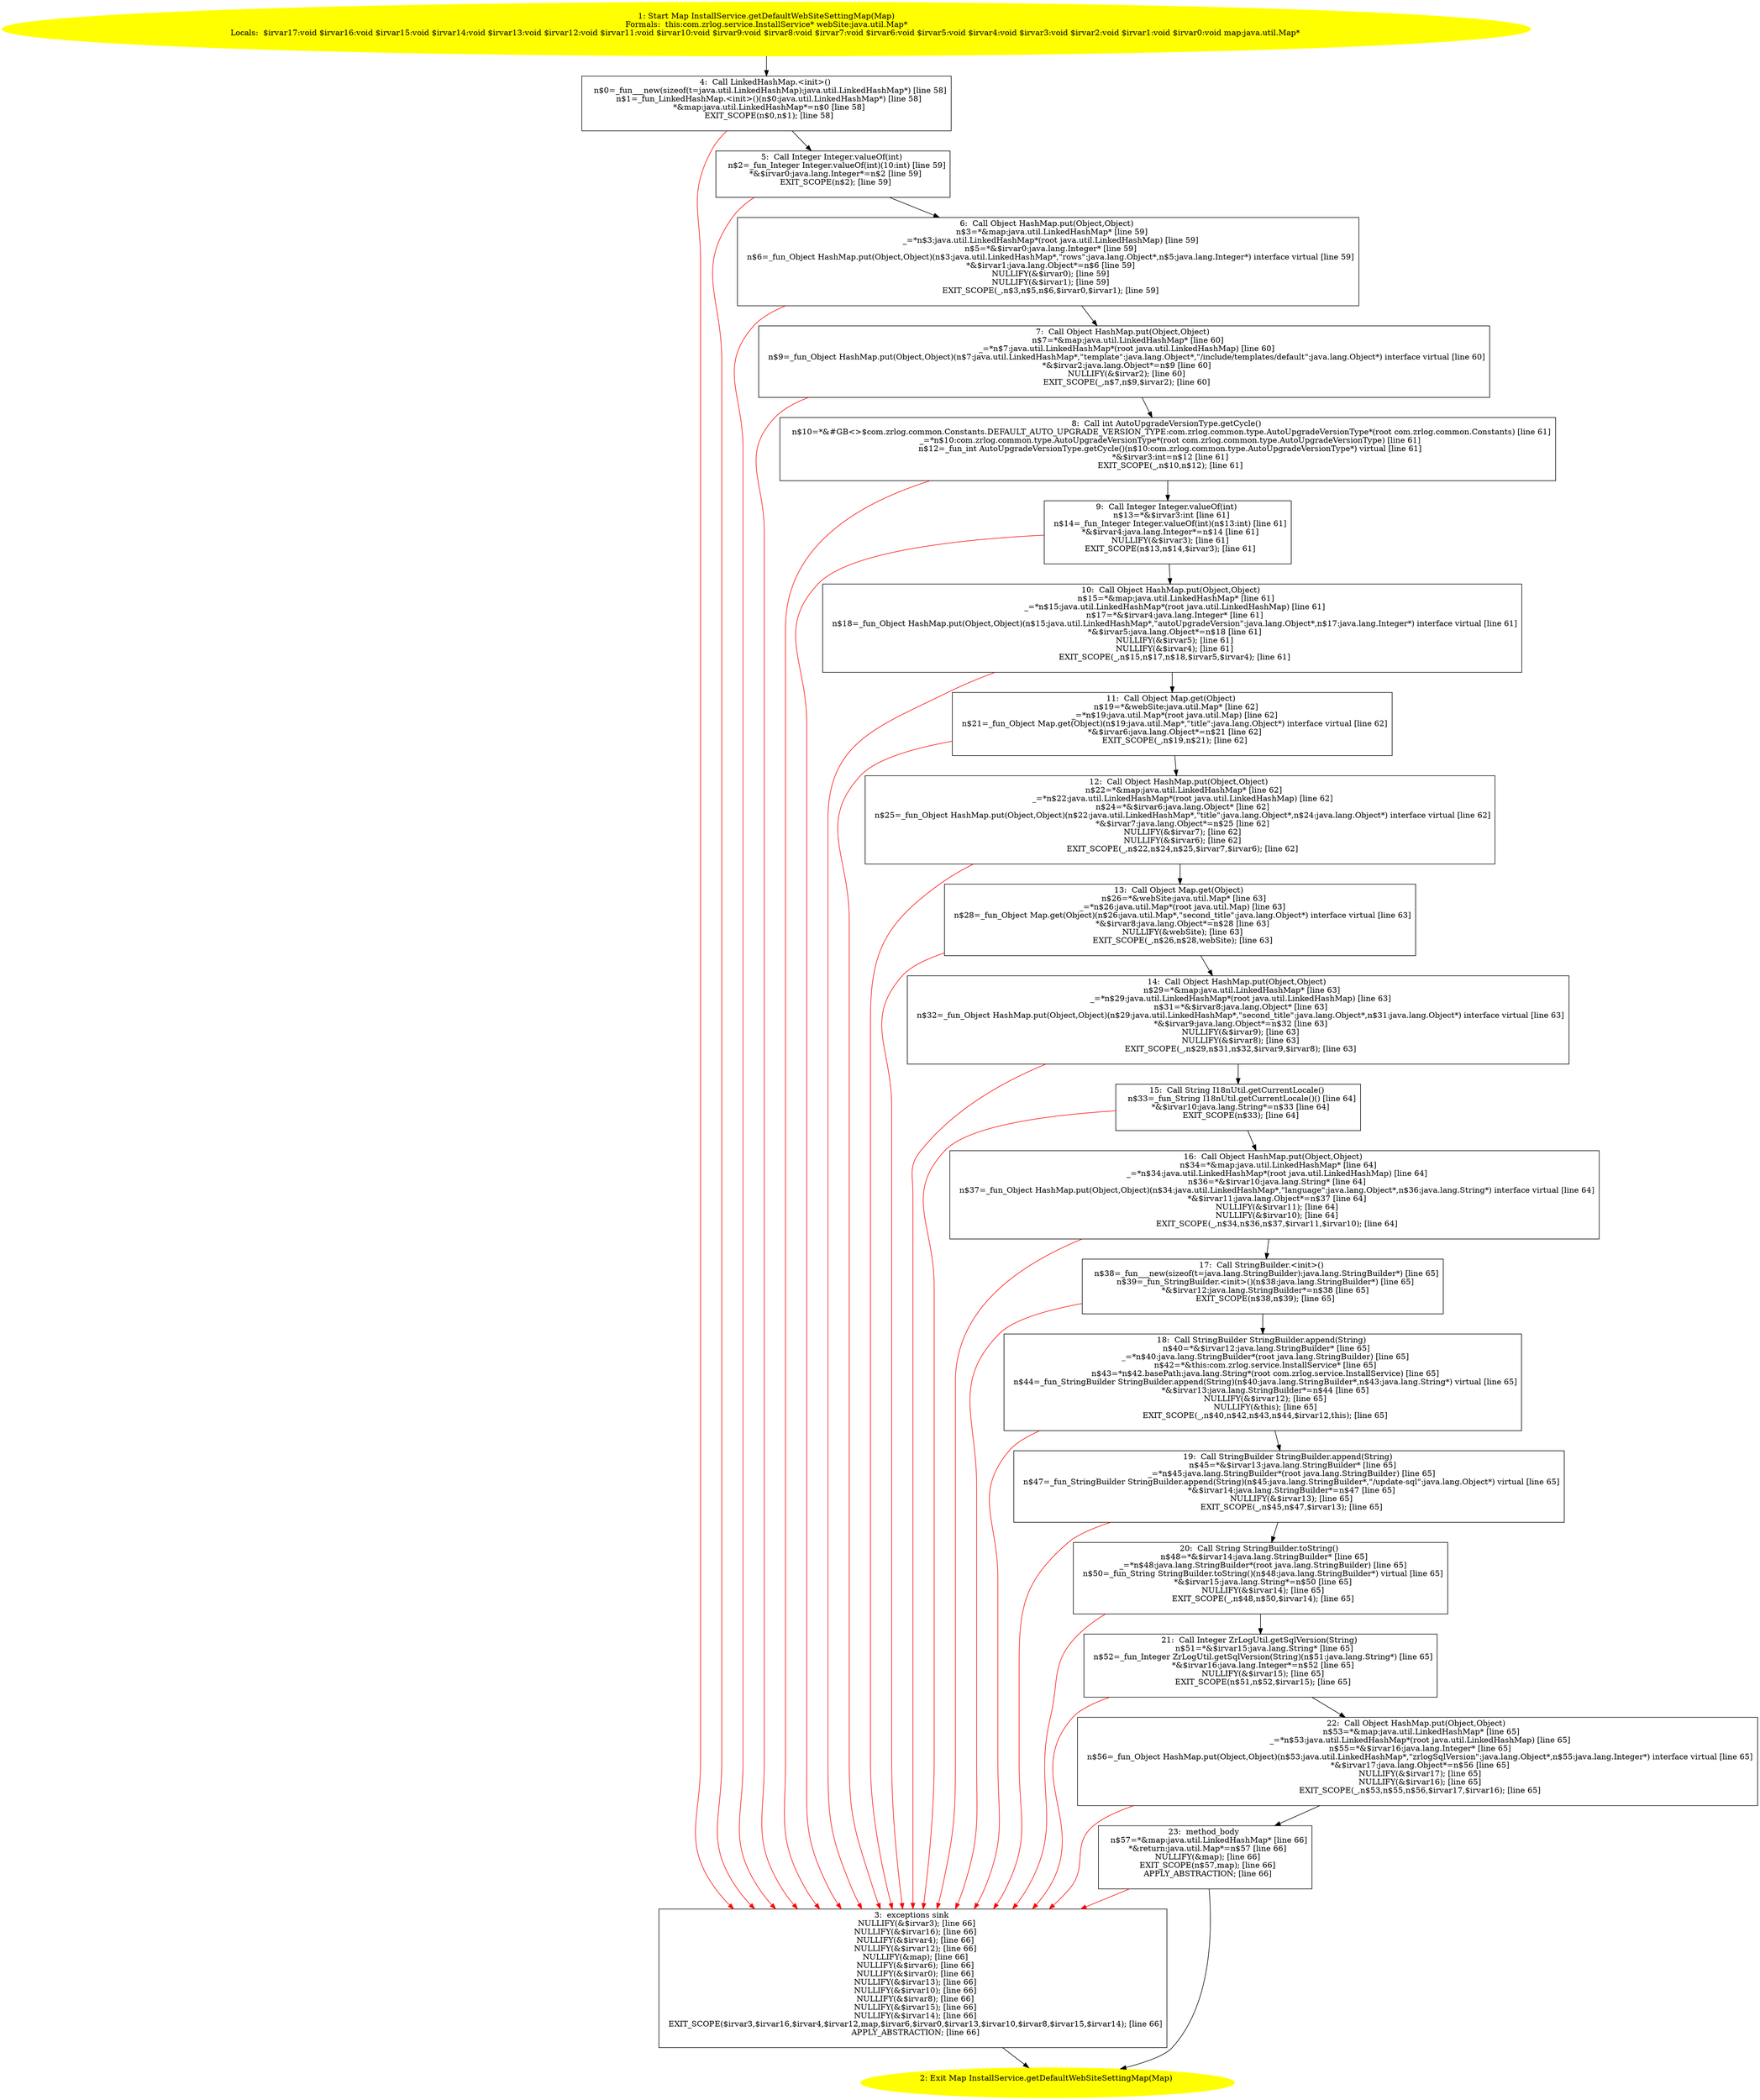 /* @generated */
digraph cfg {
"com.zrlog.service.InstallService.getDefaultWebSiteSettingMap(java.util.Map):java.util.Map.a23c484f511ff34923dbaa5e5004d5e8_1" [label="1: Start Map InstallService.getDefaultWebSiteSettingMap(Map)\nFormals:  this:com.zrlog.service.InstallService* webSite:java.util.Map*\nLocals:  $irvar17:void $irvar16:void $irvar15:void $irvar14:void $irvar13:void $irvar12:void $irvar11:void $irvar10:void $irvar9:void $irvar8:void $irvar7:void $irvar6:void $irvar5:void $irvar4:void $irvar3:void $irvar2:void $irvar1:void $irvar0:void map:java.util.Map* \n  " color=yellow style=filled]
	

	 "com.zrlog.service.InstallService.getDefaultWebSiteSettingMap(java.util.Map):java.util.Map.a23c484f511ff34923dbaa5e5004d5e8_1" -> "com.zrlog.service.InstallService.getDefaultWebSiteSettingMap(java.util.Map):java.util.Map.a23c484f511ff34923dbaa5e5004d5e8_4" ;
"com.zrlog.service.InstallService.getDefaultWebSiteSettingMap(java.util.Map):java.util.Map.a23c484f511ff34923dbaa5e5004d5e8_2" [label="2: Exit Map InstallService.getDefaultWebSiteSettingMap(Map) \n  " color=yellow style=filled]
	

"com.zrlog.service.InstallService.getDefaultWebSiteSettingMap(java.util.Map):java.util.Map.a23c484f511ff34923dbaa5e5004d5e8_3" [label="3:  exceptions sink \n   NULLIFY(&$irvar3); [line 66]\n  NULLIFY(&$irvar16); [line 66]\n  NULLIFY(&$irvar4); [line 66]\n  NULLIFY(&$irvar12); [line 66]\n  NULLIFY(&map); [line 66]\n  NULLIFY(&$irvar6); [line 66]\n  NULLIFY(&$irvar0); [line 66]\n  NULLIFY(&$irvar13); [line 66]\n  NULLIFY(&$irvar10); [line 66]\n  NULLIFY(&$irvar8); [line 66]\n  NULLIFY(&$irvar15); [line 66]\n  NULLIFY(&$irvar14); [line 66]\n  EXIT_SCOPE($irvar3,$irvar16,$irvar4,$irvar12,map,$irvar6,$irvar0,$irvar13,$irvar10,$irvar8,$irvar15,$irvar14); [line 66]\n  APPLY_ABSTRACTION; [line 66]\n " shape="box"]
	

	 "com.zrlog.service.InstallService.getDefaultWebSiteSettingMap(java.util.Map):java.util.Map.a23c484f511ff34923dbaa5e5004d5e8_3" -> "com.zrlog.service.InstallService.getDefaultWebSiteSettingMap(java.util.Map):java.util.Map.a23c484f511ff34923dbaa5e5004d5e8_2" ;
"com.zrlog.service.InstallService.getDefaultWebSiteSettingMap(java.util.Map):java.util.Map.a23c484f511ff34923dbaa5e5004d5e8_4" [label="4:  Call LinkedHashMap.<init>() \n   n$0=_fun___new(sizeof(t=java.util.LinkedHashMap):java.util.LinkedHashMap*) [line 58]\n  n$1=_fun_LinkedHashMap.<init>()(n$0:java.util.LinkedHashMap*) [line 58]\n  *&map:java.util.LinkedHashMap*=n$0 [line 58]\n  EXIT_SCOPE(n$0,n$1); [line 58]\n " shape="box"]
	

	 "com.zrlog.service.InstallService.getDefaultWebSiteSettingMap(java.util.Map):java.util.Map.a23c484f511ff34923dbaa5e5004d5e8_4" -> "com.zrlog.service.InstallService.getDefaultWebSiteSettingMap(java.util.Map):java.util.Map.a23c484f511ff34923dbaa5e5004d5e8_5" ;
	 "com.zrlog.service.InstallService.getDefaultWebSiteSettingMap(java.util.Map):java.util.Map.a23c484f511ff34923dbaa5e5004d5e8_4" -> "com.zrlog.service.InstallService.getDefaultWebSiteSettingMap(java.util.Map):java.util.Map.a23c484f511ff34923dbaa5e5004d5e8_3" [color="red" ];
"com.zrlog.service.InstallService.getDefaultWebSiteSettingMap(java.util.Map):java.util.Map.a23c484f511ff34923dbaa5e5004d5e8_5" [label="5:  Call Integer Integer.valueOf(int) \n   n$2=_fun_Integer Integer.valueOf(int)(10:int) [line 59]\n  *&$irvar0:java.lang.Integer*=n$2 [line 59]\n  EXIT_SCOPE(n$2); [line 59]\n " shape="box"]
	

	 "com.zrlog.service.InstallService.getDefaultWebSiteSettingMap(java.util.Map):java.util.Map.a23c484f511ff34923dbaa5e5004d5e8_5" -> "com.zrlog.service.InstallService.getDefaultWebSiteSettingMap(java.util.Map):java.util.Map.a23c484f511ff34923dbaa5e5004d5e8_6" ;
	 "com.zrlog.service.InstallService.getDefaultWebSiteSettingMap(java.util.Map):java.util.Map.a23c484f511ff34923dbaa5e5004d5e8_5" -> "com.zrlog.service.InstallService.getDefaultWebSiteSettingMap(java.util.Map):java.util.Map.a23c484f511ff34923dbaa5e5004d5e8_3" [color="red" ];
"com.zrlog.service.InstallService.getDefaultWebSiteSettingMap(java.util.Map):java.util.Map.a23c484f511ff34923dbaa5e5004d5e8_6" [label="6:  Call Object HashMap.put(Object,Object) \n   n$3=*&map:java.util.LinkedHashMap* [line 59]\n  _=*n$3:java.util.LinkedHashMap*(root java.util.LinkedHashMap) [line 59]\n  n$5=*&$irvar0:java.lang.Integer* [line 59]\n  n$6=_fun_Object HashMap.put(Object,Object)(n$3:java.util.LinkedHashMap*,\"rows\":java.lang.Object*,n$5:java.lang.Integer*) interface virtual [line 59]\n  *&$irvar1:java.lang.Object*=n$6 [line 59]\n  NULLIFY(&$irvar0); [line 59]\n  NULLIFY(&$irvar1); [line 59]\n  EXIT_SCOPE(_,n$3,n$5,n$6,$irvar0,$irvar1); [line 59]\n " shape="box"]
	

	 "com.zrlog.service.InstallService.getDefaultWebSiteSettingMap(java.util.Map):java.util.Map.a23c484f511ff34923dbaa5e5004d5e8_6" -> "com.zrlog.service.InstallService.getDefaultWebSiteSettingMap(java.util.Map):java.util.Map.a23c484f511ff34923dbaa5e5004d5e8_7" ;
	 "com.zrlog.service.InstallService.getDefaultWebSiteSettingMap(java.util.Map):java.util.Map.a23c484f511ff34923dbaa5e5004d5e8_6" -> "com.zrlog.service.InstallService.getDefaultWebSiteSettingMap(java.util.Map):java.util.Map.a23c484f511ff34923dbaa5e5004d5e8_3" [color="red" ];
"com.zrlog.service.InstallService.getDefaultWebSiteSettingMap(java.util.Map):java.util.Map.a23c484f511ff34923dbaa5e5004d5e8_7" [label="7:  Call Object HashMap.put(Object,Object) \n   n$7=*&map:java.util.LinkedHashMap* [line 60]\n  _=*n$7:java.util.LinkedHashMap*(root java.util.LinkedHashMap) [line 60]\n  n$9=_fun_Object HashMap.put(Object,Object)(n$7:java.util.LinkedHashMap*,\"template\":java.lang.Object*,\"/include/templates/default\":java.lang.Object*) interface virtual [line 60]\n  *&$irvar2:java.lang.Object*=n$9 [line 60]\n  NULLIFY(&$irvar2); [line 60]\n  EXIT_SCOPE(_,n$7,n$9,$irvar2); [line 60]\n " shape="box"]
	

	 "com.zrlog.service.InstallService.getDefaultWebSiteSettingMap(java.util.Map):java.util.Map.a23c484f511ff34923dbaa5e5004d5e8_7" -> "com.zrlog.service.InstallService.getDefaultWebSiteSettingMap(java.util.Map):java.util.Map.a23c484f511ff34923dbaa5e5004d5e8_8" ;
	 "com.zrlog.service.InstallService.getDefaultWebSiteSettingMap(java.util.Map):java.util.Map.a23c484f511ff34923dbaa5e5004d5e8_7" -> "com.zrlog.service.InstallService.getDefaultWebSiteSettingMap(java.util.Map):java.util.Map.a23c484f511ff34923dbaa5e5004d5e8_3" [color="red" ];
"com.zrlog.service.InstallService.getDefaultWebSiteSettingMap(java.util.Map):java.util.Map.a23c484f511ff34923dbaa5e5004d5e8_8" [label="8:  Call int AutoUpgradeVersionType.getCycle() \n   n$10=*&#GB<>$com.zrlog.common.Constants.DEFAULT_AUTO_UPGRADE_VERSION_TYPE:com.zrlog.common.type.AutoUpgradeVersionType*(root com.zrlog.common.Constants) [line 61]\n  _=*n$10:com.zrlog.common.type.AutoUpgradeVersionType*(root com.zrlog.common.type.AutoUpgradeVersionType) [line 61]\n  n$12=_fun_int AutoUpgradeVersionType.getCycle()(n$10:com.zrlog.common.type.AutoUpgradeVersionType*) virtual [line 61]\n  *&$irvar3:int=n$12 [line 61]\n  EXIT_SCOPE(_,n$10,n$12); [line 61]\n " shape="box"]
	

	 "com.zrlog.service.InstallService.getDefaultWebSiteSettingMap(java.util.Map):java.util.Map.a23c484f511ff34923dbaa5e5004d5e8_8" -> "com.zrlog.service.InstallService.getDefaultWebSiteSettingMap(java.util.Map):java.util.Map.a23c484f511ff34923dbaa5e5004d5e8_9" ;
	 "com.zrlog.service.InstallService.getDefaultWebSiteSettingMap(java.util.Map):java.util.Map.a23c484f511ff34923dbaa5e5004d5e8_8" -> "com.zrlog.service.InstallService.getDefaultWebSiteSettingMap(java.util.Map):java.util.Map.a23c484f511ff34923dbaa5e5004d5e8_3" [color="red" ];
"com.zrlog.service.InstallService.getDefaultWebSiteSettingMap(java.util.Map):java.util.Map.a23c484f511ff34923dbaa5e5004d5e8_9" [label="9:  Call Integer Integer.valueOf(int) \n   n$13=*&$irvar3:int [line 61]\n  n$14=_fun_Integer Integer.valueOf(int)(n$13:int) [line 61]\n  *&$irvar4:java.lang.Integer*=n$14 [line 61]\n  NULLIFY(&$irvar3); [line 61]\n  EXIT_SCOPE(n$13,n$14,$irvar3); [line 61]\n " shape="box"]
	

	 "com.zrlog.service.InstallService.getDefaultWebSiteSettingMap(java.util.Map):java.util.Map.a23c484f511ff34923dbaa5e5004d5e8_9" -> "com.zrlog.service.InstallService.getDefaultWebSiteSettingMap(java.util.Map):java.util.Map.a23c484f511ff34923dbaa5e5004d5e8_10" ;
	 "com.zrlog.service.InstallService.getDefaultWebSiteSettingMap(java.util.Map):java.util.Map.a23c484f511ff34923dbaa5e5004d5e8_9" -> "com.zrlog.service.InstallService.getDefaultWebSiteSettingMap(java.util.Map):java.util.Map.a23c484f511ff34923dbaa5e5004d5e8_3" [color="red" ];
"com.zrlog.service.InstallService.getDefaultWebSiteSettingMap(java.util.Map):java.util.Map.a23c484f511ff34923dbaa5e5004d5e8_10" [label="10:  Call Object HashMap.put(Object,Object) \n   n$15=*&map:java.util.LinkedHashMap* [line 61]\n  _=*n$15:java.util.LinkedHashMap*(root java.util.LinkedHashMap) [line 61]\n  n$17=*&$irvar4:java.lang.Integer* [line 61]\n  n$18=_fun_Object HashMap.put(Object,Object)(n$15:java.util.LinkedHashMap*,\"autoUpgradeVersion\":java.lang.Object*,n$17:java.lang.Integer*) interface virtual [line 61]\n  *&$irvar5:java.lang.Object*=n$18 [line 61]\n  NULLIFY(&$irvar5); [line 61]\n  NULLIFY(&$irvar4); [line 61]\n  EXIT_SCOPE(_,n$15,n$17,n$18,$irvar5,$irvar4); [line 61]\n " shape="box"]
	

	 "com.zrlog.service.InstallService.getDefaultWebSiteSettingMap(java.util.Map):java.util.Map.a23c484f511ff34923dbaa5e5004d5e8_10" -> "com.zrlog.service.InstallService.getDefaultWebSiteSettingMap(java.util.Map):java.util.Map.a23c484f511ff34923dbaa5e5004d5e8_11" ;
	 "com.zrlog.service.InstallService.getDefaultWebSiteSettingMap(java.util.Map):java.util.Map.a23c484f511ff34923dbaa5e5004d5e8_10" -> "com.zrlog.service.InstallService.getDefaultWebSiteSettingMap(java.util.Map):java.util.Map.a23c484f511ff34923dbaa5e5004d5e8_3" [color="red" ];
"com.zrlog.service.InstallService.getDefaultWebSiteSettingMap(java.util.Map):java.util.Map.a23c484f511ff34923dbaa5e5004d5e8_11" [label="11:  Call Object Map.get(Object) \n   n$19=*&webSite:java.util.Map* [line 62]\n  _=*n$19:java.util.Map*(root java.util.Map) [line 62]\n  n$21=_fun_Object Map.get(Object)(n$19:java.util.Map*,\"title\":java.lang.Object*) interface virtual [line 62]\n  *&$irvar6:java.lang.Object*=n$21 [line 62]\n  EXIT_SCOPE(_,n$19,n$21); [line 62]\n " shape="box"]
	

	 "com.zrlog.service.InstallService.getDefaultWebSiteSettingMap(java.util.Map):java.util.Map.a23c484f511ff34923dbaa5e5004d5e8_11" -> "com.zrlog.service.InstallService.getDefaultWebSiteSettingMap(java.util.Map):java.util.Map.a23c484f511ff34923dbaa5e5004d5e8_12" ;
	 "com.zrlog.service.InstallService.getDefaultWebSiteSettingMap(java.util.Map):java.util.Map.a23c484f511ff34923dbaa5e5004d5e8_11" -> "com.zrlog.service.InstallService.getDefaultWebSiteSettingMap(java.util.Map):java.util.Map.a23c484f511ff34923dbaa5e5004d5e8_3" [color="red" ];
"com.zrlog.service.InstallService.getDefaultWebSiteSettingMap(java.util.Map):java.util.Map.a23c484f511ff34923dbaa5e5004d5e8_12" [label="12:  Call Object HashMap.put(Object,Object) \n   n$22=*&map:java.util.LinkedHashMap* [line 62]\n  _=*n$22:java.util.LinkedHashMap*(root java.util.LinkedHashMap) [line 62]\n  n$24=*&$irvar6:java.lang.Object* [line 62]\n  n$25=_fun_Object HashMap.put(Object,Object)(n$22:java.util.LinkedHashMap*,\"title\":java.lang.Object*,n$24:java.lang.Object*) interface virtual [line 62]\n  *&$irvar7:java.lang.Object*=n$25 [line 62]\n  NULLIFY(&$irvar7); [line 62]\n  NULLIFY(&$irvar6); [line 62]\n  EXIT_SCOPE(_,n$22,n$24,n$25,$irvar7,$irvar6); [line 62]\n " shape="box"]
	

	 "com.zrlog.service.InstallService.getDefaultWebSiteSettingMap(java.util.Map):java.util.Map.a23c484f511ff34923dbaa5e5004d5e8_12" -> "com.zrlog.service.InstallService.getDefaultWebSiteSettingMap(java.util.Map):java.util.Map.a23c484f511ff34923dbaa5e5004d5e8_13" ;
	 "com.zrlog.service.InstallService.getDefaultWebSiteSettingMap(java.util.Map):java.util.Map.a23c484f511ff34923dbaa5e5004d5e8_12" -> "com.zrlog.service.InstallService.getDefaultWebSiteSettingMap(java.util.Map):java.util.Map.a23c484f511ff34923dbaa5e5004d5e8_3" [color="red" ];
"com.zrlog.service.InstallService.getDefaultWebSiteSettingMap(java.util.Map):java.util.Map.a23c484f511ff34923dbaa5e5004d5e8_13" [label="13:  Call Object Map.get(Object) \n   n$26=*&webSite:java.util.Map* [line 63]\n  _=*n$26:java.util.Map*(root java.util.Map) [line 63]\n  n$28=_fun_Object Map.get(Object)(n$26:java.util.Map*,\"second_title\":java.lang.Object*) interface virtual [line 63]\n  *&$irvar8:java.lang.Object*=n$28 [line 63]\n  NULLIFY(&webSite); [line 63]\n  EXIT_SCOPE(_,n$26,n$28,webSite); [line 63]\n " shape="box"]
	

	 "com.zrlog.service.InstallService.getDefaultWebSiteSettingMap(java.util.Map):java.util.Map.a23c484f511ff34923dbaa5e5004d5e8_13" -> "com.zrlog.service.InstallService.getDefaultWebSiteSettingMap(java.util.Map):java.util.Map.a23c484f511ff34923dbaa5e5004d5e8_14" ;
	 "com.zrlog.service.InstallService.getDefaultWebSiteSettingMap(java.util.Map):java.util.Map.a23c484f511ff34923dbaa5e5004d5e8_13" -> "com.zrlog.service.InstallService.getDefaultWebSiteSettingMap(java.util.Map):java.util.Map.a23c484f511ff34923dbaa5e5004d5e8_3" [color="red" ];
"com.zrlog.service.InstallService.getDefaultWebSiteSettingMap(java.util.Map):java.util.Map.a23c484f511ff34923dbaa5e5004d5e8_14" [label="14:  Call Object HashMap.put(Object,Object) \n   n$29=*&map:java.util.LinkedHashMap* [line 63]\n  _=*n$29:java.util.LinkedHashMap*(root java.util.LinkedHashMap) [line 63]\n  n$31=*&$irvar8:java.lang.Object* [line 63]\n  n$32=_fun_Object HashMap.put(Object,Object)(n$29:java.util.LinkedHashMap*,\"second_title\":java.lang.Object*,n$31:java.lang.Object*) interface virtual [line 63]\n  *&$irvar9:java.lang.Object*=n$32 [line 63]\n  NULLIFY(&$irvar9); [line 63]\n  NULLIFY(&$irvar8); [line 63]\n  EXIT_SCOPE(_,n$29,n$31,n$32,$irvar9,$irvar8); [line 63]\n " shape="box"]
	

	 "com.zrlog.service.InstallService.getDefaultWebSiteSettingMap(java.util.Map):java.util.Map.a23c484f511ff34923dbaa5e5004d5e8_14" -> "com.zrlog.service.InstallService.getDefaultWebSiteSettingMap(java.util.Map):java.util.Map.a23c484f511ff34923dbaa5e5004d5e8_15" ;
	 "com.zrlog.service.InstallService.getDefaultWebSiteSettingMap(java.util.Map):java.util.Map.a23c484f511ff34923dbaa5e5004d5e8_14" -> "com.zrlog.service.InstallService.getDefaultWebSiteSettingMap(java.util.Map):java.util.Map.a23c484f511ff34923dbaa5e5004d5e8_3" [color="red" ];
"com.zrlog.service.InstallService.getDefaultWebSiteSettingMap(java.util.Map):java.util.Map.a23c484f511ff34923dbaa5e5004d5e8_15" [label="15:  Call String I18nUtil.getCurrentLocale() \n   n$33=_fun_String I18nUtil.getCurrentLocale()() [line 64]\n  *&$irvar10:java.lang.String*=n$33 [line 64]\n  EXIT_SCOPE(n$33); [line 64]\n " shape="box"]
	

	 "com.zrlog.service.InstallService.getDefaultWebSiteSettingMap(java.util.Map):java.util.Map.a23c484f511ff34923dbaa5e5004d5e8_15" -> "com.zrlog.service.InstallService.getDefaultWebSiteSettingMap(java.util.Map):java.util.Map.a23c484f511ff34923dbaa5e5004d5e8_16" ;
	 "com.zrlog.service.InstallService.getDefaultWebSiteSettingMap(java.util.Map):java.util.Map.a23c484f511ff34923dbaa5e5004d5e8_15" -> "com.zrlog.service.InstallService.getDefaultWebSiteSettingMap(java.util.Map):java.util.Map.a23c484f511ff34923dbaa5e5004d5e8_3" [color="red" ];
"com.zrlog.service.InstallService.getDefaultWebSiteSettingMap(java.util.Map):java.util.Map.a23c484f511ff34923dbaa5e5004d5e8_16" [label="16:  Call Object HashMap.put(Object,Object) \n   n$34=*&map:java.util.LinkedHashMap* [line 64]\n  _=*n$34:java.util.LinkedHashMap*(root java.util.LinkedHashMap) [line 64]\n  n$36=*&$irvar10:java.lang.String* [line 64]\n  n$37=_fun_Object HashMap.put(Object,Object)(n$34:java.util.LinkedHashMap*,\"language\":java.lang.Object*,n$36:java.lang.String*) interface virtual [line 64]\n  *&$irvar11:java.lang.Object*=n$37 [line 64]\n  NULLIFY(&$irvar11); [line 64]\n  NULLIFY(&$irvar10); [line 64]\n  EXIT_SCOPE(_,n$34,n$36,n$37,$irvar11,$irvar10); [line 64]\n " shape="box"]
	

	 "com.zrlog.service.InstallService.getDefaultWebSiteSettingMap(java.util.Map):java.util.Map.a23c484f511ff34923dbaa5e5004d5e8_16" -> "com.zrlog.service.InstallService.getDefaultWebSiteSettingMap(java.util.Map):java.util.Map.a23c484f511ff34923dbaa5e5004d5e8_17" ;
	 "com.zrlog.service.InstallService.getDefaultWebSiteSettingMap(java.util.Map):java.util.Map.a23c484f511ff34923dbaa5e5004d5e8_16" -> "com.zrlog.service.InstallService.getDefaultWebSiteSettingMap(java.util.Map):java.util.Map.a23c484f511ff34923dbaa5e5004d5e8_3" [color="red" ];
"com.zrlog.service.InstallService.getDefaultWebSiteSettingMap(java.util.Map):java.util.Map.a23c484f511ff34923dbaa5e5004d5e8_17" [label="17:  Call StringBuilder.<init>() \n   n$38=_fun___new(sizeof(t=java.lang.StringBuilder):java.lang.StringBuilder*) [line 65]\n  n$39=_fun_StringBuilder.<init>()(n$38:java.lang.StringBuilder*) [line 65]\n  *&$irvar12:java.lang.StringBuilder*=n$38 [line 65]\n  EXIT_SCOPE(n$38,n$39); [line 65]\n " shape="box"]
	

	 "com.zrlog.service.InstallService.getDefaultWebSiteSettingMap(java.util.Map):java.util.Map.a23c484f511ff34923dbaa5e5004d5e8_17" -> "com.zrlog.service.InstallService.getDefaultWebSiteSettingMap(java.util.Map):java.util.Map.a23c484f511ff34923dbaa5e5004d5e8_18" ;
	 "com.zrlog.service.InstallService.getDefaultWebSiteSettingMap(java.util.Map):java.util.Map.a23c484f511ff34923dbaa5e5004d5e8_17" -> "com.zrlog.service.InstallService.getDefaultWebSiteSettingMap(java.util.Map):java.util.Map.a23c484f511ff34923dbaa5e5004d5e8_3" [color="red" ];
"com.zrlog.service.InstallService.getDefaultWebSiteSettingMap(java.util.Map):java.util.Map.a23c484f511ff34923dbaa5e5004d5e8_18" [label="18:  Call StringBuilder StringBuilder.append(String) \n   n$40=*&$irvar12:java.lang.StringBuilder* [line 65]\n  _=*n$40:java.lang.StringBuilder*(root java.lang.StringBuilder) [line 65]\n  n$42=*&this:com.zrlog.service.InstallService* [line 65]\n  n$43=*n$42.basePath:java.lang.String*(root com.zrlog.service.InstallService) [line 65]\n  n$44=_fun_StringBuilder StringBuilder.append(String)(n$40:java.lang.StringBuilder*,n$43:java.lang.String*) virtual [line 65]\n  *&$irvar13:java.lang.StringBuilder*=n$44 [line 65]\n  NULLIFY(&$irvar12); [line 65]\n  NULLIFY(&this); [line 65]\n  EXIT_SCOPE(_,n$40,n$42,n$43,n$44,$irvar12,this); [line 65]\n " shape="box"]
	

	 "com.zrlog.service.InstallService.getDefaultWebSiteSettingMap(java.util.Map):java.util.Map.a23c484f511ff34923dbaa5e5004d5e8_18" -> "com.zrlog.service.InstallService.getDefaultWebSiteSettingMap(java.util.Map):java.util.Map.a23c484f511ff34923dbaa5e5004d5e8_19" ;
	 "com.zrlog.service.InstallService.getDefaultWebSiteSettingMap(java.util.Map):java.util.Map.a23c484f511ff34923dbaa5e5004d5e8_18" -> "com.zrlog.service.InstallService.getDefaultWebSiteSettingMap(java.util.Map):java.util.Map.a23c484f511ff34923dbaa5e5004d5e8_3" [color="red" ];
"com.zrlog.service.InstallService.getDefaultWebSiteSettingMap(java.util.Map):java.util.Map.a23c484f511ff34923dbaa5e5004d5e8_19" [label="19:  Call StringBuilder StringBuilder.append(String) \n   n$45=*&$irvar13:java.lang.StringBuilder* [line 65]\n  _=*n$45:java.lang.StringBuilder*(root java.lang.StringBuilder) [line 65]\n  n$47=_fun_StringBuilder StringBuilder.append(String)(n$45:java.lang.StringBuilder*,\"/update-sql\":java.lang.Object*) virtual [line 65]\n  *&$irvar14:java.lang.StringBuilder*=n$47 [line 65]\n  NULLIFY(&$irvar13); [line 65]\n  EXIT_SCOPE(_,n$45,n$47,$irvar13); [line 65]\n " shape="box"]
	

	 "com.zrlog.service.InstallService.getDefaultWebSiteSettingMap(java.util.Map):java.util.Map.a23c484f511ff34923dbaa5e5004d5e8_19" -> "com.zrlog.service.InstallService.getDefaultWebSiteSettingMap(java.util.Map):java.util.Map.a23c484f511ff34923dbaa5e5004d5e8_20" ;
	 "com.zrlog.service.InstallService.getDefaultWebSiteSettingMap(java.util.Map):java.util.Map.a23c484f511ff34923dbaa5e5004d5e8_19" -> "com.zrlog.service.InstallService.getDefaultWebSiteSettingMap(java.util.Map):java.util.Map.a23c484f511ff34923dbaa5e5004d5e8_3" [color="red" ];
"com.zrlog.service.InstallService.getDefaultWebSiteSettingMap(java.util.Map):java.util.Map.a23c484f511ff34923dbaa5e5004d5e8_20" [label="20:  Call String StringBuilder.toString() \n   n$48=*&$irvar14:java.lang.StringBuilder* [line 65]\n  _=*n$48:java.lang.StringBuilder*(root java.lang.StringBuilder) [line 65]\n  n$50=_fun_String StringBuilder.toString()(n$48:java.lang.StringBuilder*) virtual [line 65]\n  *&$irvar15:java.lang.String*=n$50 [line 65]\n  NULLIFY(&$irvar14); [line 65]\n  EXIT_SCOPE(_,n$48,n$50,$irvar14); [line 65]\n " shape="box"]
	

	 "com.zrlog.service.InstallService.getDefaultWebSiteSettingMap(java.util.Map):java.util.Map.a23c484f511ff34923dbaa5e5004d5e8_20" -> "com.zrlog.service.InstallService.getDefaultWebSiteSettingMap(java.util.Map):java.util.Map.a23c484f511ff34923dbaa5e5004d5e8_21" ;
	 "com.zrlog.service.InstallService.getDefaultWebSiteSettingMap(java.util.Map):java.util.Map.a23c484f511ff34923dbaa5e5004d5e8_20" -> "com.zrlog.service.InstallService.getDefaultWebSiteSettingMap(java.util.Map):java.util.Map.a23c484f511ff34923dbaa5e5004d5e8_3" [color="red" ];
"com.zrlog.service.InstallService.getDefaultWebSiteSettingMap(java.util.Map):java.util.Map.a23c484f511ff34923dbaa5e5004d5e8_21" [label="21:  Call Integer ZrLogUtil.getSqlVersion(String) \n   n$51=*&$irvar15:java.lang.String* [line 65]\n  n$52=_fun_Integer ZrLogUtil.getSqlVersion(String)(n$51:java.lang.String*) [line 65]\n  *&$irvar16:java.lang.Integer*=n$52 [line 65]\n  NULLIFY(&$irvar15); [line 65]\n  EXIT_SCOPE(n$51,n$52,$irvar15); [line 65]\n " shape="box"]
	

	 "com.zrlog.service.InstallService.getDefaultWebSiteSettingMap(java.util.Map):java.util.Map.a23c484f511ff34923dbaa5e5004d5e8_21" -> "com.zrlog.service.InstallService.getDefaultWebSiteSettingMap(java.util.Map):java.util.Map.a23c484f511ff34923dbaa5e5004d5e8_22" ;
	 "com.zrlog.service.InstallService.getDefaultWebSiteSettingMap(java.util.Map):java.util.Map.a23c484f511ff34923dbaa5e5004d5e8_21" -> "com.zrlog.service.InstallService.getDefaultWebSiteSettingMap(java.util.Map):java.util.Map.a23c484f511ff34923dbaa5e5004d5e8_3" [color="red" ];
"com.zrlog.service.InstallService.getDefaultWebSiteSettingMap(java.util.Map):java.util.Map.a23c484f511ff34923dbaa5e5004d5e8_22" [label="22:  Call Object HashMap.put(Object,Object) \n   n$53=*&map:java.util.LinkedHashMap* [line 65]\n  _=*n$53:java.util.LinkedHashMap*(root java.util.LinkedHashMap) [line 65]\n  n$55=*&$irvar16:java.lang.Integer* [line 65]\n  n$56=_fun_Object HashMap.put(Object,Object)(n$53:java.util.LinkedHashMap*,\"zrlogSqlVersion\":java.lang.Object*,n$55:java.lang.Integer*) interface virtual [line 65]\n  *&$irvar17:java.lang.Object*=n$56 [line 65]\n  NULLIFY(&$irvar17); [line 65]\n  NULLIFY(&$irvar16); [line 65]\n  EXIT_SCOPE(_,n$53,n$55,n$56,$irvar17,$irvar16); [line 65]\n " shape="box"]
	

	 "com.zrlog.service.InstallService.getDefaultWebSiteSettingMap(java.util.Map):java.util.Map.a23c484f511ff34923dbaa5e5004d5e8_22" -> "com.zrlog.service.InstallService.getDefaultWebSiteSettingMap(java.util.Map):java.util.Map.a23c484f511ff34923dbaa5e5004d5e8_23" ;
	 "com.zrlog.service.InstallService.getDefaultWebSiteSettingMap(java.util.Map):java.util.Map.a23c484f511ff34923dbaa5e5004d5e8_22" -> "com.zrlog.service.InstallService.getDefaultWebSiteSettingMap(java.util.Map):java.util.Map.a23c484f511ff34923dbaa5e5004d5e8_3" [color="red" ];
"com.zrlog.service.InstallService.getDefaultWebSiteSettingMap(java.util.Map):java.util.Map.a23c484f511ff34923dbaa5e5004d5e8_23" [label="23:  method_body \n   n$57=*&map:java.util.LinkedHashMap* [line 66]\n  *&return:java.util.Map*=n$57 [line 66]\n  NULLIFY(&map); [line 66]\n  EXIT_SCOPE(n$57,map); [line 66]\n  APPLY_ABSTRACTION; [line 66]\n " shape="box"]
	

	 "com.zrlog.service.InstallService.getDefaultWebSiteSettingMap(java.util.Map):java.util.Map.a23c484f511ff34923dbaa5e5004d5e8_23" -> "com.zrlog.service.InstallService.getDefaultWebSiteSettingMap(java.util.Map):java.util.Map.a23c484f511ff34923dbaa5e5004d5e8_2" ;
	 "com.zrlog.service.InstallService.getDefaultWebSiteSettingMap(java.util.Map):java.util.Map.a23c484f511ff34923dbaa5e5004d5e8_23" -> "com.zrlog.service.InstallService.getDefaultWebSiteSettingMap(java.util.Map):java.util.Map.a23c484f511ff34923dbaa5e5004d5e8_3" [color="red" ];
}
